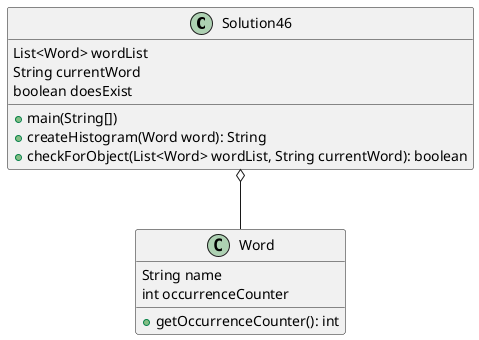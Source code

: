 @startuml
'https://plantuml.com/sequence-diagram

class Solution46 {
List<Word> wordList
String currentWord
boolean doesExist

+main(String[])
+createHistogram(Word word): String
+checkForObject(List<Word> wordList, String currentWord): boolean
}

class Word {
String name
int occurrenceCounter
+getOccurrenceCounter(): int
}

Solution46 o-- Word
@enduml